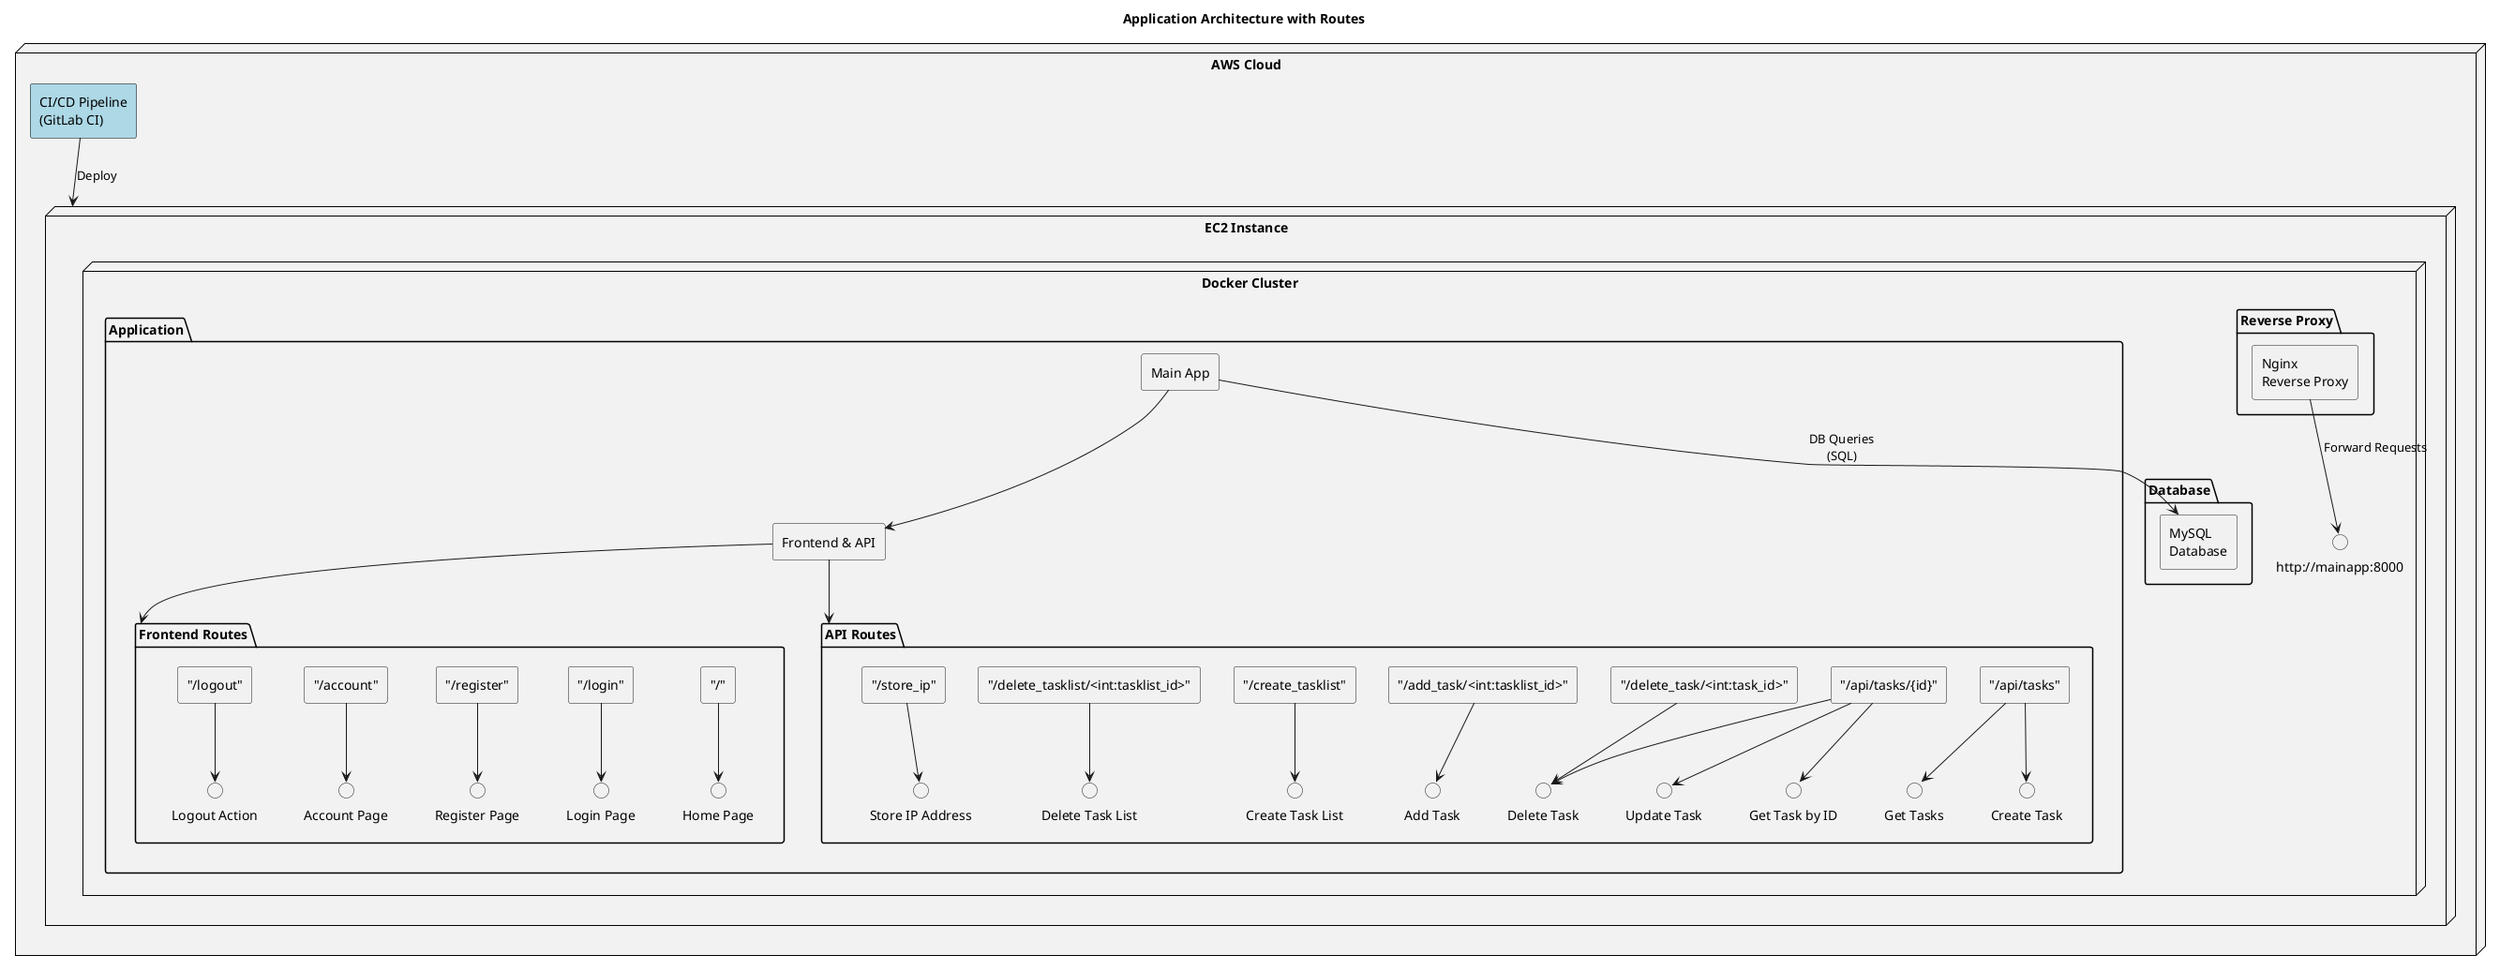 @startuml
!define RECTANGLE_WIDTH 150

title Application Architecture with Routes

skinparam componentStyle rectangle
skinparam rectangle {
    BackgroundColor white
    BorderColor black
    FontColor black
}
skinparam node {
    BackgroundColor #DDDDDD
    BorderColor black
    FontColor black
}
skinparam package {
    BackgroundColor #F2F2F2
    BorderColor black
    FontColor black
}

node "AWS Cloud" {
    rectangle "CI/CD Pipeline\n(GitLab CI)" as pipeline #lightblue

    node "EC2 Instance" {
        node "Docker Cluster" {
            package "Reverse Proxy" {
                component "Nginx\nReverse Proxy" as nginx
            }
            nginx --> "http://mainapp:8000" : "Forward Requests"
            
            package "Application" {
                component "Main App" as app
                component "Frontend & API" as frontend_api
                app --> frontend_api
                
                package "Frontend Routes" as frontend_routes {
                    ["/"] -down-> "Home Page"
                    ["/login"] -down-> "Login Page"
                    ["/register"] -down-> "Register Page"
                    ["/account"] -down-> "Account Page"
                    ["/logout"] -down-> "Logout Action"
                }

                package "API Routes" as api_routes {
                    ["/api/tasks"] -down-> "Get Tasks"
                    ["/api/tasks/{id}"] -down-> "Get Task by ID"
                    ["/api/tasks"] -down-> "Create Task"
                    ["/api/tasks/{id}"] -down-> "Update Task"
                    ["/api/tasks/{id}"] -down-> "Delete Task"
                    ["/add_task/<int:tasklist_id>"] -down-> "Add Task"
                    ["/delete_task/<int:task_id>"] -down-> "Delete Task"
                    ["/create_tasklist"] -down-> "Create Task List"
                    ["/delete_tasklist/<int:tasklist_id>"] -down-> "Delete Task List"
                    ["/store_ip"] -down-> "Store IP Address"
                }

                frontend_api --> frontend_routes
                frontend_api --> api_routes
            }

            package "Database" {
                component "MySQL\nDatabase" as db
            }
            
            app --> db : "DB Queries\n(SQL)"
        }
    }

    pipeline --> "EC2 Instance" : "Deploy"
}

@enduml

